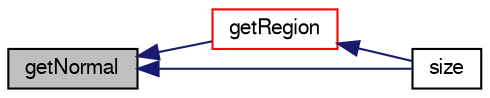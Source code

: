 digraph "getNormal"
{
  bgcolor="transparent";
  edge [fontname="FreeSans",fontsize="10",labelfontname="FreeSans",labelfontsize="10"];
  node [fontname="FreeSans",fontsize="10",shape=record];
  rankdir="LR";
  Node404 [label="getNormal",height=0.2,width=0.4,color="black", fillcolor="grey75", style="filled", fontcolor="black"];
  Node404 -> Node405 [dir="back",color="midnightblue",fontsize="10",style="solid",fontname="FreeSans"];
  Node405 [label="getRegion",height=0.2,width=0.4,color="red",URL="$a25226.html#ab2bcdcc4dd1bdb5a9e1d1025292bdf24",tooltip="From a set of points and indices get the region. "];
  Node405 -> Node409 [dir="back",color="midnightblue",fontsize="10",style="solid",fontname="FreeSans"];
  Node409 [label="size",height=0.2,width=0.4,color="black",URL="$a25226.html#a03bc1200aac252c4d3e18657d700b71c",tooltip="Range of local indices that can be returned. "];
  Node404 -> Node409 [dir="back",color="midnightblue",fontsize="10",style="solid",fontname="FreeSans"];
}
